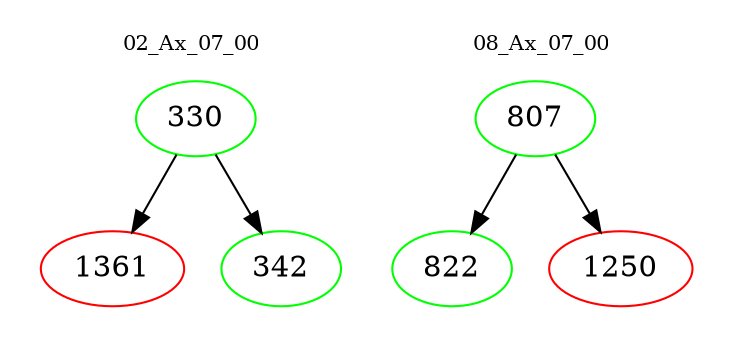 digraph{
subgraph cluster_0 {
color = white
label = "02_Ax_07_00";
fontsize=10;
T0_330 [label="330", color="green"]
T0_330 -> T0_1361 [color="black"]
T0_1361 [label="1361", color="red"]
T0_330 -> T0_342 [color="black"]
T0_342 [label="342", color="green"]
}
subgraph cluster_1 {
color = white
label = "08_Ax_07_00";
fontsize=10;
T1_807 [label="807", color="green"]
T1_807 -> T1_822 [color="black"]
T1_822 [label="822", color="green"]
T1_807 -> T1_1250 [color="black"]
T1_1250 [label="1250", color="red"]
}
}
